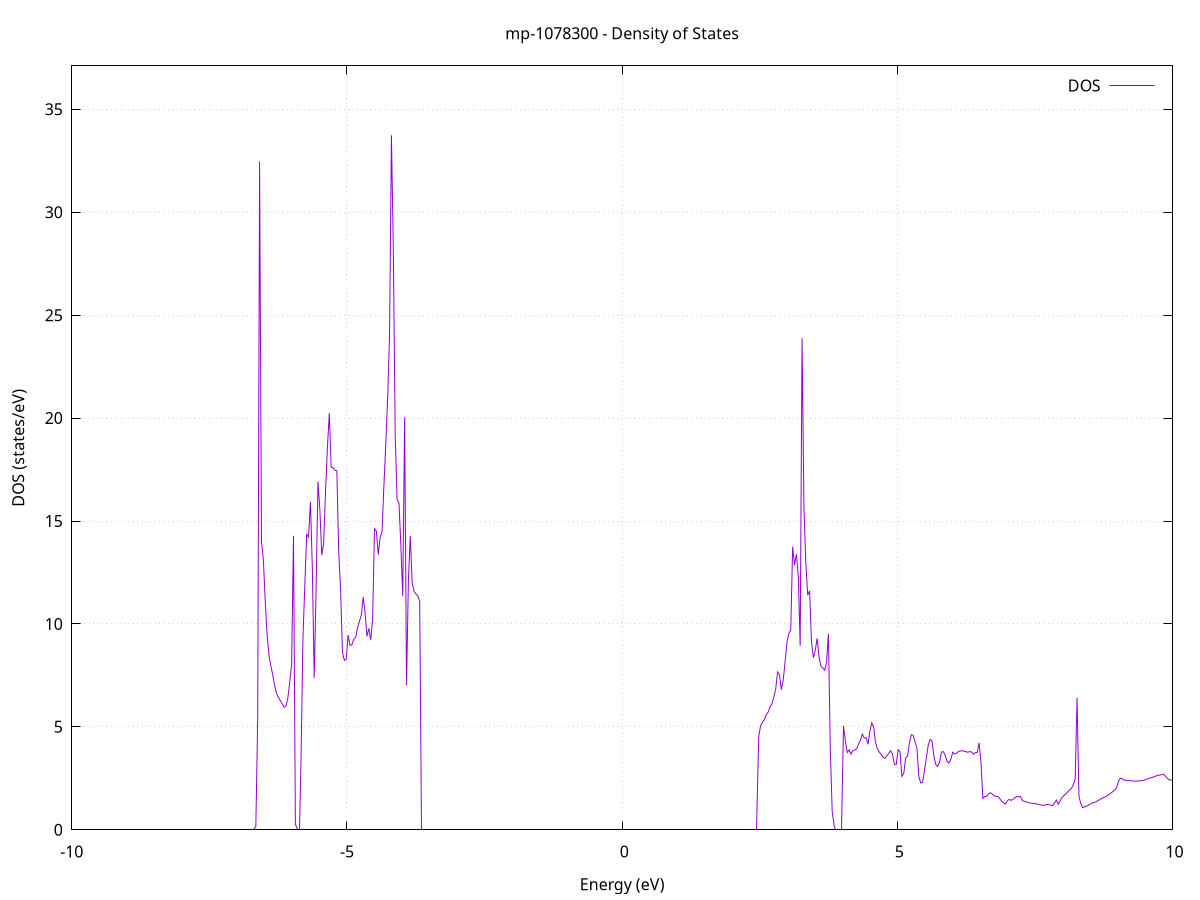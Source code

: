 set title 'mp-1078300 - Density of States'
set xlabel 'Energy (eV)'
set ylabel 'DOS (states/eV)'
set grid
set xrange [-10:10]
set yrange [0:37.111]
set xzeroaxis lt -1
set terminal png size 800,600
set output 'mp-1078300_dos_gnuplot.png'
plot '-' using 1:2 with lines title 'DOS'
-52.927300 0.000000
-52.893100 0.000000
-52.858900 0.000000
-52.824600 0.000000
-52.790400 0.000000
-52.756200 0.000000
-52.722000 0.000000
-52.687700 0.000000
-52.653500 0.000000
-52.619300 0.000000
-52.585100 0.000000
-52.550800 0.000000
-52.516600 0.000000
-52.482400 0.000000
-52.448200 0.000000
-52.413900 0.000000
-52.379700 0.000000
-52.345500 0.000000
-52.311300 0.000000
-52.277100 0.000000
-52.242800 0.000000
-52.208600 0.000000
-52.174400 0.000000
-52.140200 0.000000
-52.105900 0.000000
-52.071700 0.000000
-52.037500 0.000000
-52.003300 0.000000
-51.969000 0.000000
-51.934800 0.000000
-51.900600 0.000000
-51.866400 0.000000
-51.832100 0.000000
-51.797900 0.000000
-51.763700 0.000000
-51.729500 0.000000
-51.695200 0.000000
-51.661000 0.000000
-51.626800 0.000000
-51.592600 0.000000
-51.558300 0.000000
-51.524100 0.000000
-51.489900 0.000000
-51.455700 0.000000
-51.421400 0.000000
-51.387200 0.000000
-51.353000 0.000000
-51.318800 0.000000
-51.284500 0.000000
-51.250300 0.000000
-51.216100 0.000000
-51.181900 0.000000
-51.147600 0.000000
-51.113400 0.000000
-51.079200 0.000000
-51.045000 0.000000
-51.010800 0.000000
-50.976500 0.000000
-50.942300 0.000000
-50.908100 0.000000
-50.873900 0.000000
-50.839600 0.000000
-50.805400 0.000000
-50.771200 0.000000
-50.737000 0.000000
-50.702700 0.000000
-50.668500 0.000000
-50.634300 0.000000
-50.600100 0.000000
-50.565800 0.000000
-50.531600 0.000000
-50.497400 0.000000
-50.463200 0.000000
-50.428900 0.000000
-50.394700 0.000000
-50.360500 0.000000
-50.326300 0.000000
-50.292000 0.000000
-50.257800 0.000000
-50.223600 0.000000
-50.189400 0.000000
-50.155100 0.000000
-50.120900 0.000000
-50.086700 0.000000
-50.052500 0.000000
-50.018200 0.000000
-49.984000 0.000000
-49.949800 0.000000
-49.915600 0.000000
-49.881300 0.000000
-49.847100 0.000000
-49.812900 354.978300
-49.778700 0.000000
-49.744400 0.000000
-49.710200 0.000000
-49.676000 0.000000
-49.641800 0.000000
-49.607600 0.000000
-49.573300 0.000000
-49.539100 0.000000
-49.504900 0.000000
-49.470700 0.000000
-49.436400 0.000000
-49.402200 0.000000
-49.368000 0.000000
-49.333800 0.000000
-49.299500 0.000000
-49.265300 0.000000
-49.231100 0.000000
-49.196900 0.000000
-49.162600 0.000000
-49.128400 0.000000
-49.094200 0.000000
-49.060000 0.000000
-49.025700 0.000000
-48.991500 0.000000
-48.957300 0.000000
-48.923100 0.000000
-48.888800 0.000000
-48.854600 0.000000
-48.820400 0.000000
-48.786200 0.000000
-48.751900 0.000000
-48.717700 0.000000
-48.683500 0.000000
-48.649300 0.000000
-48.615000 0.000000
-48.580800 0.000000
-48.546600 0.000000
-48.512400 0.000000
-48.478100 0.000000
-48.443900 0.000000
-48.409700 0.000000
-48.375500 0.000000
-48.341300 0.000000
-48.307000 0.000000
-48.272800 0.000000
-48.238600 0.000000
-48.204400 0.000000
-48.170100 0.000000
-48.135900 0.000000
-48.101700 0.000000
-48.067500 0.000000
-48.033200 0.000000
-47.999000 0.000000
-47.964800 0.000000
-47.930600 0.000000
-47.896300 0.000000
-47.862100 0.000000
-47.827900 0.000000
-47.793700 0.000000
-47.759400 0.000000
-47.725200 0.000000
-47.691000 0.000000
-47.656800 0.000000
-47.622500 0.000000
-47.588300 0.000000
-47.554100 0.000000
-47.519900 0.000000
-47.485600 0.000000
-47.451400 0.000000
-47.417200 0.000000
-47.383000 0.000000
-47.348700 0.000000
-47.314500 0.000000
-47.280300 0.000000
-47.246100 0.000000
-47.211800 0.000000
-47.177600 0.000000
-47.143400 0.000000
-47.109200 0.000000
-47.075000 0.000000
-47.040700 0.000000
-47.006500 0.000000
-46.972300 0.000000
-46.938100 0.000000
-46.903800 0.000000
-46.869600 0.000000
-46.835400 0.000000
-46.801200 0.000000
-46.766900 0.000000
-46.732700 0.000000
-46.698500 0.000000
-46.664300 0.000000
-46.630000 0.000000
-46.595800 0.000000
-46.561600 0.000000
-46.527400 0.000000
-46.493100 0.000000
-46.458900 0.000000
-46.424700 0.000000
-46.390500 0.000000
-46.356200 0.000000
-46.322000 0.000000
-46.287800 0.000000
-46.253600 0.000000
-46.219300 0.000000
-46.185100 0.000000
-46.150900 0.000000
-46.116700 0.000000
-46.082400 0.000000
-46.048200 0.000000
-46.014000 0.000000
-45.979800 0.000000
-45.945500 0.000000
-45.911300 0.000000
-45.877100 0.000000
-45.842900 0.000000
-45.808700 0.000000
-45.774400 0.000000
-45.740200 0.000000
-45.706000 0.000000
-45.671800 0.000000
-45.637500 0.000000
-45.603300 0.000000
-45.569100 0.000000
-45.534900 0.000000
-45.500600 0.000000
-45.466400 0.000000
-45.432200 0.000000
-45.398000 0.000000
-45.363700 0.000000
-45.329500 0.000000
-45.295300 0.000000
-45.261100 0.000000
-45.226800 0.000000
-45.192600 0.000000
-45.158400 0.000000
-45.124200 0.000000
-45.089900 0.000000
-45.055700 0.000000
-45.021500 0.000000
-44.987300 0.000000
-44.953000 0.000000
-44.918800 0.000000
-44.884600 0.000000
-44.850400 0.000000
-44.816100 0.000000
-44.781900 0.000000
-44.747700 0.000000
-44.713500 0.000000
-44.679200 0.000000
-44.645000 0.000000
-44.610800 0.000000
-44.576600 0.000000
-44.542400 0.000000
-44.508100 0.000000
-44.473900 0.000000
-44.439700 0.000000
-44.405500 0.000000
-44.371200 0.000000
-44.337000 0.000000
-44.302800 0.000000
-44.268600 0.000000
-44.234300 0.000000
-44.200100 0.000000
-44.165900 0.000000
-44.131700 0.000000
-44.097400 0.000000
-44.063200 0.000000
-44.029000 0.000000
-43.994800 0.000000
-43.960500 0.000000
-43.926300 0.000000
-43.892100 0.000000
-43.857900 0.000000
-43.823600 0.000000
-43.789400 0.000000
-43.755200 0.000000
-43.721000 0.000000
-43.686700 0.000000
-43.652500 0.000000
-43.618300 0.000000
-43.584100 0.000000
-43.549800 0.000000
-43.515600 0.000000
-43.481400 0.000000
-43.447200 0.000000
-43.412900 0.000000
-43.378700 0.000000
-43.344500 0.000000
-43.310300 0.000000
-43.276100 0.000000
-43.241800 0.000000
-43.207600 0.000000
-43.173400 0.000000
-43.139200 0.000000
-43.104900 0.000000
-43.070700 0.000000
-43.036500 0.000000
-43.002300 0.000000
-42.968000 0.000000
-42.933800 0.000000
-42.899600 0.000000
-42.865400 0.000000
-42.831100 0.000000
-42.796900 0.000000
-42.762700 0.000000
-42.728500 0.000000
-42.694200 0.000000
-42.660000 0.000000
-42.625800 0.000000
-42.591600 0.000000
-42.557300 0.000000
-42.523100 0.000000
-42.488900 0.000000
-42.454700 0.000000
-42.420400 0.000000
-42.386200 0.000000
-42.352000 0.000000
-42.317800 0.000000
-42.283500 0.000000
-42.249300 0.000000
-42.215100 0.000000
-42.180900 0.000000
-42.146600 0.000000
-42.112400 0.000000
-42.078200 0.000000
-42.044000 0.000000
-42.009700 0.000000
-41.975500 0.000000
-41.941300 0.000000
-41.907100 0.000000
-41.872900 0.000000
-41.838600 0.000000
-41.804400 0.000000
-41.770200 0.000000
-41.736000 0.000000
-41.701700 0.000000
-41.667500 0.000000
-41.633300 0.000000
-41.599100 0.000000
-41.564800 0.000000
-41.530600 0.000000
-41.496400 0.000000
-41.462200 0.000000
-41.427900 0.000000
-41.393700 0.000000
-41.359500 0.000000
-41.325300 0.000000
-41.291000 0.000000
-41.256800 0.000000
-41.222600 0.000000
-41.188400 0.000000
-41.154100 0.000000
-41.119900 0.000000
-41.085700 0.000000
-41.051500 0.000000
-41.017200 0.000000
-40.983000 0.000000
-40.948800 0.000000
-40.914600 0.000000
-40.880300 0.000000
-40.846100 0.000000
-40.811900 0.000000
-40.777700 0.000000
-40.743400 0.000000
-40.709200 0.000000
-40.675000 0.000000
-40.640800 0.000000
-40.606600 0.000000
-40.572300 0.000000
-40.538100 0.000000
-40.503900 0.000000
-40.469700 0.000000
-40.435400 0.000000
-40.401200 0.000000
-40.367000 0.000000
-40.332800 0.000000
-40.298500 0.000000
-40.264300 0.000000
-40.230100 0.000000
-40.195900 0.000000
-40.161600 0.000000
-40.127400 0.000000
-40.093200 0.000000
-40.059000 0.000000
-40.024700 0.000000
-39.990500 0.000000
-39.956300 0.000000
-39.922100 0.000000
-39.887800 0.000000
-39.853600 0.000000
-39.819400 0.000000
-39.785200 0.000000
-39.750900 0.000000
-39.716700 0.000000
-39.682500 0.000000
-39.648300 0.000000
-39.614000 0.000000
-39.579800 0.000000
-39.545600 0.000000
-39.511400 0.000000
-39.477100 0.000000
-39.442900 0.000000
-39.408700 0.000000
-39.374500 0.000000
-39.340300 0.000000
-39.306000 0.000000
-39.271800 0.000000
-39.237600 0.000000
-39.203400 0.000000
-39.169100 0.000000
-39.134900 0.000000
-39.100700 0.000000
-39.066500 0.000000
-39.032200 0.000000
-38.998000 0.000000
-38.963800 0.000000
-38.929600 0.000000
-38.895300 0.000000
-38.861100 0.000000
-38.826900 0.000000
-38.792700 0.000000
-38.758400 0.000000
-38.724200 0.000000
-38.690000 0.000000
-38.655800 0.000000
-38.621500 0.000000
-38.587300 0.000000
-38.553100 0.000000
-38.518900 0.000000
-38.484600 0.000000
-38.450400 0.000000
-38.416200 0.000000
-38.382000 0.000000
-38.347700 0.000000
-38.313500 0.000000
-38.279300 0.000000
-38.245100 0.000000
-38.210800 0.000000
-38.176600 0.000000
-38.142400 0.000000
-38.108200 0.000000
-38.074000 0.000000
-38.039700 0.000000
-38.005500 0.000000
-37.971300 0.000000
-37.937100 0.000000
-37.902800 0.000000
-37.868600 0.000000
-37.834400 0.000000
-37.800200 0.000000
-37.765900 0.000000
-37.731700 0.000000
-37.697500 0.000000
-37.663300 0.000000
-37.629000 0.000000
-37.594800 0.000000
-37.560600 0.000000
-37.526400 0.000000
-37.492100 0.000000
-37.457900 0.000000
-37.423700 0.000000
-37.389500 0.000000
-37.355200 0.000000
-37.321000 0.000000
-37.286800 0.000000
-37.252600 0.000000
-37.218300 0.000000
-37.184100 0.000000
-37.149900 0.000000
-37.115700 0.000000
-37.081400 0.000000
-37.047200 0.000000
-37.013000 0.000000
-36.978800 0.000000
-36.944500 0.000000
-36.910300 0.000000
-36.876100 0.000000
-36.841900 0.000000
-36.807700 0.000000
-36.773400 0.000000
-36.739200 0.000000
-36.705000 0.000000
-36.670800 0.000000
-36.636500 0.000000
-36.602300 0.000000
-36.568100 0.000000
-36.533900 0.000000
-36.499600 0.000000
-36.465400 0.000000
-36.431200 0.000000
-36.397000 0.000000
-36.362700 0.000000
-36.328500 0.000000
-36.294300 0.000000
-36.260100 0.000000
-36.225800 0.000000
-36.191600 0.000000
-36.157400 0.000000
-36.123200 0.000000
-36.088900 0.000000
-36.054700 0.000000
-36.020500 0.000000
-35.986300 0.000000
-35.952000 0.000000
-35.917800 0.000000
-35.883600 0.000000
-35.849400 0.000000
-35.815100 0.000000
-35.780900 0.000000
-35.746700 0.000000
-35.712500 0.000000
-35.678200 0.000000
-35.644000 0.000000
-35.609800 0.000000
-35.575600 0.000000
-35.541400 0.000000
-35.507100 0.000000
-35.472900 0.000000
-35.438700 0.000000
-35.404500 0.000000
-35.370200 0.000000
-35.336000 0.000000
-35.301800 0.000000
-35.267600 0.000000
-35.233300 0.000000
-35.199100 0.000000
-35.164900 0.000000
-35.130700 0.000000
-35.096400 0.000000
-35.062200 0.000000
-35.028000 0.000000
-34.993800 0.000000
-34.959500 0.000000
-34.925300 0.000000
-34.891100 0.000000
-34.856900 0.000000
-34.822600 0.000000
-34.788400 0.000000
-34.754200 0.000000
-34.720000 0.000000
-34.685700 0.000000
-34.651500 0.000000
-34.617300 0.000000
-34.583100 0.000000
-34.548800 0.000000
-34.514600 0.000000
-34.480400 0.000000
-34.446200 0.000000
-34.411900 0.000000
-34.377700 0.000000
-34.343500 0.000000
-34.309300 0.000000
-34.275000 0.000000
-34.240800 0.000000
-34.206600 0.000000
-34.172400 0.000000
-34.138200 0.000000
-34.103900 0.000000
-34.069700 0.000000
-34.035500 0.000000
-34.001300 0.000000
-33.967000 0.000000
-33.932800 0.000000
-33.898600 0.000000
-33.864400 0.000000
-33.830100 0.000000
-33.795900 0.000000
-33.761700 0.000000
-33.727500 0.000000
-33.693200 0.000000
-33.659000 0.000000
-33.624800 0.000000
-33.590600 0.000000
-33.556300 0.000000
-33.522100 0.000000
-33.487900 0.000000
-33.453700 0.000000
-33.419400 0.000000
-33.385200 0.000000
-33.351000 0.000000
-33.316800 0.000000
-33.282500 0.000000
-33.248300 0.000000
-33.214100 0.000000
-33.179900 0.000000
-33.145600 0.000000
-33.111400 0.000000
-33.077200 0.000000
-33.043000 0.000000
-33.008700 0.000000
-32.974500 0.000000
-32.940300 0.000000
-32.906100 0.000000
-32.871900 0.000000
-32.837600 0.000000
-32.803400 0.000000
-32.769200 0.000000
-32.735000 0.000000
-32.700700 0.000000
-32.666500 0.000000
-32.632300 0.000000
-32.598100 0.000000
-32.563800 0.000000
-32.529600 0.000000
-32.495400 0.000000
-32.461200 0.000000
-32.426900 0.000000
-32.392700 0.000000
-32.358500 0.000000
-32.324300 0.000000
-32.290000 0.000000
-32.255800 0.000000
-32.221600 0.000000
-32.187400 0.000000
-32.153100 0.000000
-32.118900 0.000000
-32.084700 0.000000
-32.050500 0.000000
-32.016200 0.000000
-31.982000 0.000000
-31.947800 0.000000
-31.913600 0.000000
-31.879300 0.000000
-31.845100 0.000000
-31.810900 0.000000
-31.776700 0.000000
-31.742400 0.000000
-31.708200 0.000000
-31.674000 0.000000
-31.639800 0.000000
-31.605600 0.000000
-31.571300 0.000000
-31.537100 0.000000
-31.502900 0.000000
-31.468700 0.000000
-31.434400 0.000000
-31.400200 0.000000
-31.366000 0.000000
-31.331800 0.000000
-31.297500 0.000000
-31.263300 0.000000
-31.229100 0.000000
-31.194900 0.000000
-31.160600 0.000000
-31.126400 0.000000
-31.092200 0.000000
-31.058000 0.000000
-31.023700 0.000000
-30.989500 0.000000
-30.955300 0.000000
-30.921100 0.000000
-30.886800 0.000000
-30.852600 0.000000
-30.818400 0.000000
-30.784200 0.000000
-30.749900 0.000000
-30.715700 0.000000
-30.681500 0.000000
-30.647300 0.000000
-30.613000 0.000000
-30.578800 0.000000
-30.544600 0.000000
-30.510400 0.000000
-30.476100 0.000000
-30.441900 0.000000
-30.407700 0.000000
-30.373500 0.000000
-30.339300 0.000000
-30.305000 0.000000
-30.270800 0.000000
-30.236600 0.000000
-30.202400 0.000000
-30.168100 0.000000
-30.133900 0.000000
-30.099700 0.000000
-30.065500 0.000000
-30.031200 0.000000
-29.997000 0.000000
-29.962800 0.000000
-29.928600 0.000000
-29.894300 0.000000
-29.860100 0.000000
-29.825900 0.000000
-29.791700 0.000000
-29.757400 0.000000
-29.723200 0.000000
-29.689000 0.000000
-29.654800 0.000000
-29.620500 0.000000
-29.586300 0.000000
-29.552100 0.000000
-29.517900 0.000000
-29.483600 0.000000
-29.449400 0.000000
-29.415200 0.000000
-29.381000 0.000000
-29.346700 0.000000
-29.312500 0.000000
-29.278300 0.000000
-29.244100 0.000000
-29.209800 0.000000
-29.175600 0.000000
-29.141400 0.000000
-29.107200 0.000000
-29.073000 0.000000
-29.038700 0.000000
-29.004500 0.000000
-28.970300 0.000000
-28.936100 0.000000
-28.901800 0.000000
-28.867600 0.000000
-28.833400 72.379000
-28.799200 34.970900
-28.764900 27.640100
-28.730700 26.841900
-28.696500 0.000000
-28.662300 60.756100
-28.628000 24.156400
-28.593800 25.188100
-28.559600 30.116600
-28.525400 45.764800
-28.491100 0.000000
-28.456900 0.000000
-28.422700 0.000000
-28.388500 0.000000
-28.354200 0.000000
-28.320000 0.000000
-28.285800 0.000000
-28.251600 0.000000
-28.217300 0.000000
-28.183100 0.000000
-28.148900 0.000000
-28.114700 0.000000
-28.080400 0.000000
-28.046200 0.000000
-28.012000 0.000000
-27.977800 0.000000
-27.943500 0.000000
-27.909300 0.000000
-27.875100 0.000000
-27.840900 0.000000
-27.806600 0.000000
-27.772400 0.000000
-27.738200 0.000000
-27.704000 0.000000
-27.669800 0.000000
-27.635500 0.000000
-27.601300 0.000000
-27.567100 0.000000
-27.532900 0.000000
-27.498600 0.000000
-27.464400 0.000000
-27.430200 0.000000
-27.396000 0.000000
-27.361700 0.000000
-27.327500 0.000000
-27.293300 0.000000
-27.259100 0.000000
-27.224800 0.000000
-27.190600 0.000000
-27.156400 0.000000
-27.122200 0.000000
-27.087900 0.000000
-27.053700 0.000000
-27.019500 0.000000
-26.985300 0.000000
-26.951000 0.000000
-26.916800 0.000000
-26.882600 0.000000
-26.848400 0.000000
-26.814100 0.000000
-26.779900 0.000000
-26.745700 0.000000
-26.711500 0.000000
-26.677200 0.000000
-26.643000 0.000000
-26.608800 0.000000
-26.574600 0.000000
-26.540300 0.000000
-26.506100 0.000000
-26.471900 0.000000
-26.437700 0.000000
-26.403500 0.000000
-26.369200 0.000000
-26.335000 0.000000
-26.300800 0.000000
-26.266600 0.000000
-26.232300 0.000000
-26.198100 0.000000
-26.163900 0.000000
-26.129700 0.000000
-26.095400 0.000000
-26.061200 0.000000
-26.027000 0.000000
-25.992800 0.000000
-25.958500 0.000000
-25.924300 0.000000
-25.890100 0.000000
-25.855900 0.000000
-25.821600 0.000000
-25.787400 0.000000
-25.753200 0.000000
-25.719000 0.000000
-25.684700 0.000000
-25.650500 0.000000
-25.616300 0.000000
-25.582100 0.000000
-25.547800 0.000000
-25.513600 0.000000
-25.479400 0.000000
-25.445200 0.000000
-25.410900 0.000000
-25.376700 0.000000
-25.342500 0.000000
-25.308300 0.000000
-25.274000 0.000000
-25.239800 0.000000
-25.205600 0.000000
-25.171400 0.000000
-25.137200 0.000000
-25.102900 0.000000
-25.068700 0.000000
-25.034500 0.000000
-25.000300 0.000000
-24.966000 0.000000
-24.931800 0.000000
-24.897600 0.000000
-24.863400 0.000000
-24.829100 0.000000
-24.794900 0.000000
-24.760700 0.000000
-24.726500 0.000000
-24.692200 0.000000
-24.658000 0.000000
-24.623800 0.000000
-24.589600 0.000000
-24.555300 0.000000
-24.521100 0.000000
-24.486900 0.000000
-24.452700 0.000000
-24.418400 0.000000
-24.384200 0.000000
-24.350000 0.000000
-24.315800 0.000000
-24.281500 0.000000
-24.247300 0.000000
-24.213100 0.000000
-24.178900 0.000000
-24.144600 0.000000
-24.110400 0.000000
-24.076200 0.000000
-24.042000 0.000000
-24.007700 0.000000
-23.973500 0.000000
-23.939300 0.000000
-23.905100 0.000000
-23.870900 0.000000
-23.836600 0.000000
-23.802400 0.000000
-23.768200 0.000000
-23.734000 0.000000
-23.699700 0.000000
-23.665500 0.000000
-23.631300 0.000000
-23.597100 0.581800
-23.562800 1.683700
-23.528600 4.220800
-23.494400 9.446000
-23.460200 12.946400
-23.425900 21.656800
-23.391700 11.437000
-23.357500 8.683900
-23.323300 16.055500
-23.289000 14.314000
-23.254800 12.970600
-23.220600 12.210300
-23.186400 11.880600
-23.152100 12.505900
-23.117900 15.890900
-23.083700 3.567100
-23.049500 1.470600
-23.015200 38.135300
-22.981000 13.788300
-22.946800 12.058400
-22.912600 12.269100
-22.878300 12.951100
-22.844100 14.337500
-22.809900 15.985500
-22.775700 20.047700
-22.741400 26.487000
-22.707200 0.000000
-22.673000 0.000000
-22.638800 0.000000
-22.604600 0.000000
-22.570300 0.000000
-22.536100 0.000000
-22.501900 0.000000
-22.467700 0.000000
-22.433400 0.000000
-22.399200 0.000000
-22.365000 0.000000
-22.330800 0.000000
-22.296500 0.000000
-22.262300 0.000000
-22.228100 0.000000
-22.193900 0.000000
-22.159600 0.000000
-22.125400 0.000000
-22.091200 0.000000
-22.057000 0.000000
-22.022700 0.000000
-21.988500 0.000000
-21.954300 0.000000
-21.920100 0.000000
-21.885800 0.000000
-21.851600 0.000000
-21.817400 0.000000
-21.783200 0.000000
-21.748900 0.000000
-21.714700 0.000000
-21.680500 0.000000
-21.646300 0.000000
-21.612000 0.000000
-21.577800 0.000000
-21.543600 0.000000
-21.509400 0.000000
-21.475100 0.000000
-21.440900 0.000000
-21.406700 0.000000
-21.372500 0.000000
-21.338300 0.000000
-21.304000 0.000000
-21.269800 0.000000
-21.235600 0.000000
-21.201400 0.000000
-21.167100 0.000000
-21.132900 0.000000
-21.098700 0.000000
-21.064500 0.000000
-21.030200 0.000000
-20.996000 0.000000
-20.961800 0.000000
-20.927600 0.000000
-20.893300 0.000000
-20.859100 0.000000
-20.824900 0.000000
-20.790700 0.000000
-20.756400 0.000000
-20.722200 0.000000
-20.688000 0.000000
-20.653800 0.000000
-20.619500 0.000000
-20.585300 0.000000
-20.551100 0.000000
-20.516900 0.000000
-20.482600 0.000000
-20.448400 0.000000
-20.414200 0.000000
-20.380000 0.000000
-20.345700 0.000000
-20.311500 0.000000
-20.277300 0.000000
-20.243100 0.000000
-20.208800 0.000000
-20.174600 0.000000
-20.140400 0.000000
-20.106200 0.000000
-20.071900 0.000000
-20.037700 0.000000
-20.003500 0.000000
-19.969300 0.000000
-19.935100 0.000000
-19.900800 0.000000
-19.866600 0.000000
-19.832400 0.000000
-19.798200 0.000000
-19.763900 0.000000
-19.729700 0.000000
-19.695500 0.000000
-19.661300 0.000000
-19.627000 0.000000
-19.592800 0.000000
-19.558600 0.000000
-19.524400 0.000000
-19.490100 0.000000
-19.455900 0.000000
-19.421700 0.000000
-19.387500 0.000000
-19.353200 0.000000
-19.319000 0.000000
-19.284800 0.000000
-19.250600 0.000000
-19.216300 0.000000
-19.182100 0.000000
-19.147900 0.000000
-19.113700 0.000000
-19.079400 0.000000
-19.045200 0.000000
-19.011000 0.000000
-18.976800 0.000000
-18.942500 0.000000
-18.908300 0.000000
-18.874100 0.000000
-18.839900 0.000000
-18.805600 0.000000
-18.771400 0.000000
-18.737200 0.000000
-18.703000 0.000000
-18.668800 0.000000
-18.634500 0.000000
-18.600300 0.000000
-18.566100 0.000000
-18.531900 0.000000
-18.497600 0.000000
-18.463400 0.000000
-18.429200 0.000000
-18.395000 0.000000
-18.360700 0.000000
-18.326500 0.000000
-18.292300 0.000000
-18.258100 0.000000
-18.223800 0.000000
-18.189600 0.000000
-18.155400 0.000000
-18.121200 0.000000
-18.086900 0.000000
-18.052700 0.000000
-18.018500 0.000000
-17.984300 0.000000
-17.950000 0.000000
-17.915800 0.000000
-17.881600 0.000000
-17.847400 0.000000
-17.813100 0.000000
-17.778900 0.000000
-17.744700 0.000000
-17.710500 0.000000
-17.676200 0.000000
-17.642000 0.000000
-17.607800 0.000000
-17.573600 0.000000
-17.539300 0.000000
-17.505100 0.000000
-17.470900 0.000000
-17.436700 0.000000
-17.402500 0.000000
-17.368200 0.000000
-17.334000 0.000000
-17.299800 0.000000
-17.265600 0.000000
-17.231300 0.000000
-17.197100 0.000000
-17.162900 0.000000
-17.128700 0.000000
-17.094400 0.000000
-17.060200 0.000000
-17.026000 0.000000
-16.991800 0.000000
-16.957500 0.000000
-16.923300 0.000000
-16.889100 0.000000
-16.854900 0.000000
-16.820600 0.000000
-16.786400 0.000000
-16.752200 0.000000
-16.718000 0.000000
-16.683700 0.000000
-16.649500 0.000000
-16.615300 0.000000
-16.581100 0.000000
-16.546800 0.000000
-16.512600 0.000000
-16.478400 0.000000
-16.444200 0.000000
-16.409900 0.000000
-16.375700 0.000000
-16.341500 0.000000
-16.307300 0.000000
-16.273000 0.000000
-16.238800 0.000000
-16.204600 0.000000
-16.170400 0.000000
-16.136200 0.000000
-16.101900 0.000000
-16.067700 0.000000
-16.033500 0.000000
-15.999300 0.000000
-15.965000 0.000000
-15.930800 0.000000
-15.896600 0.000000
-15.862400 0.000000
-15.828100 0.000000
-15.793900 0.000000
-15.759700 0.000000
-15.725500 0.000000
-15.691200 0.000000
-15.657000 0.000000
-15.622800 0.000000
-15.588600 0.000000
-15.554300 0.000000
-15.520100 0.000000
-15.485900 0.000000
-15.451700 0.000000
-15.417400 0.000000
-15.383200 0.000000
-15.349000 0.000000
-15.314800 0.000000
-15.280500 0.000000
-15.246300 0.000000
-15.212100 0.000000
-15.177900 0.000000
-15.143600 0.000000
-15.109400 0.000000
-15.075200 0.000000
-15.041000 0.000000
-15.006700 0.000000
-14.972500 0.000000
-14.938300 0.000000
-14.904100 0.000000
-14.869900 0.000000
-14.835600 0.000000
-14.801400 0.000000
-14.767200 0.000000
-14.733000 0.000000
-14.698700 0.000000
-14.664500 0.000000
-14.630300 0.000000
-14.596100 0.000000
-14.561800 0.000000
-14.527600 0.000000
-14.493400 0.000000
-14.459200 0.000000
-14.424900 0.000000
-14.390700 0.000000
-14.356500 0.000000
-14.322300 0.000000
-14.288000 0.000000
-14.253800 0.000000
-14.219600 0.000000
-14.185400 0.000000
-14.151100 0.000000
-14.116900 0.000000
-14.082700 0.000000
-14.048500 0.000000
-14.014200 0.000000
-13.980000 0.000000
-13.945800 0.000000
-13.911600 0.000000
-13.877300 0.000000
-13.843100 0.000000
-13.808900 0.000000
-13.774700 0.000000
-13.740400 0.000000
-13.706200 0.000000
-13.672000 0.000000
-13.637800 0.000000
-13.603600 0.000000
-13.569300 0.000000
-13.535100 0.000000
-13.500900 0.000000
-13.466700 0.000000
-13.432400 0.000000
-13.398200 0.000000
-13.364000 0.000000
-13.329800 0.000000
-13.295500 0.000000
-13.261300 0.000000
-13.227100 0.000000
-13.192900 0.000000
-13.158600 0.000000
-13.124400 0.000000
-13.090200 0.000000
-13.056000 0.000000
-13.021700 0.000000
-12.987500 0.000000
-12.953300 0.000000
-12.919100 0.000000
-12.884800 0.000000
-12.850600 0.000000
-12.816400 0.000000
-12.782200 0.000000
-12.747900 0.000000
-12.713700 0.000000
-12.679500 0.000000
-12.645300 0.000000
-12.611000 0.000000
-12.576800 0.000000
-12.542600 0.000000
-12.508400 0.000000
-12.474100 0.000000
-12.439900 0.000000
-12.405700 0.000000
-12.371500 0.000000
-12.337200 0.000000
-12.303000 0.000000
-12.268800 0.000000
-12.234600 0.000000
-12.200400 0.000000
-12.166100 0.000000
-12.131900 0.000000
-12.097700 0.000000
-12.063500 0.000000
-12.029200 0.000000
-11.995000 0.000000
-11.960800 0.000000
-11.926600 0.000000
-11.892300 0.000000
-11.858100 0.000000
-11.823900 0.000000
-11.789700 0.000000
-11.755400 0.000000
-11.721200 0.000000
-11.687000 0.000000
-11.652800 0.000000
-11.618500 0.000000
-11.584300 0.000000
-11.550100 0.000000
-11.515900 0.000000
-11.481600 0.000000
-11.447400 0.000000
-11.413200 0.000000
-11.379000 0.000000
-11.344700 0.000000
-11.310500 0.000000
-11.276300 0.000000
-11.242100 0.000000
-11.207800 0.000000
-11.173600 0.000000
-11.139400 0.000000
-11.105200 0.000000
-11.070900 0.000000
-11.036700 0.000000
-11.002500 0.000000
-10.968300 0.000000
-10.934100 0.000000
-10.899800 0.000000
-10.865600 0.000000
-10.831400 0.000000
-10.797200 0.000000
-10.762900 0.000000
-10.728700 0.000000
-10.694500 0.000000
-10.660300 0.000000
-10.626000 0.000000
-10.591800 0.000000
-10.557600 0.000000
-10.523400 0.000000
-10.489100 0.000000
-10.454900 0.000000
-10.420700 0.000000
-10.386500 0.000000
-10.352200 0.000000
-10.318000 0.000000
-10.283800 0.000000
-10.249600 0.000000
-10.215300 0.000000
-10.181100 0.000000
-10.146900 0.000000
-10.112700 0.000000
-10.078400 0.000000
-10.044200 0.000000
-10.010000 0.000000
-9.975800 0.000000
-9.941500 0.000000
-9.907300 0.000000
-9.873100 0.000000
-9.838900 0.000000
-9.804600 0.000000
-9.770400 0.000000
-9.736200 0.000000
-9.702000 0.000000
-9.667800 0.000000
-9.633500 0.000000
-9.599300 0.000000
-9.565100 0.000000
-9.530900 0.000000
-9.496600 0.000000
-9.462400 0.000000
-9.428200 0.000000
-9.394000 0.000000
-9.359700 0.000000
-9.325500 0.000000
-9.291300 0.000000
-9.257100 0.000000
-9.222800 0.000000
-9.188600 0.000000
-9.154400 0.000000
-9.120200 0.000000
-9.085900 0.000000
-9.051700 0.000000
-9.017500 0.000000
-8.983300 0.000000
-8.949000 0.000000
-8.914800 0.000000
-8.880600 0.000000
-8.846400 0.000000
-8.812100 0.000000
-8.777900 0.000000
-8.743700 0.000000
-8.709500 0.000000
-8.675200 0.000000
-8.641000 0.000000
-8.606800 0.000000
-8.572600 0.000000
-8.538300 0.000000
-8.504100 0.000000
-8.469900 0.000000
-8.435700 0.000000
-8.401500 0.000000
-8.367200 0.000000
-8.333000 0.000000
-8.298800 0.000000
-8.264600 0.000000
-8.230300 0.000000
-8.196100 0.000000
-8.161900 0.000000
-8.127700 0.000000
-8.093400 0.000000
-8.059200 0.000000
-8.025000 0.000000
-7.990800 0.000000
-7.956500 0.000000
-7.922300 0.000000
-7.888100 0.000000
-7.853900 0.000000
-7.819600 0.000000
-7.785400 0.000000
-7.751200 0.000000
-7.717000 0.000000
-7.682700 0.000000
-7.648500 0.000000
-7.614300 0.000000
-7.580100 0.000000
-7.545800 0.000000
-7.511600 0.000000
-7.477400 0.000000
-7.443200 0.000000
-7.408900 0.000000
-7.374700 0.000000
-7.340500 0.000000
-7.306300 0.000000
-7.272000 0.000000
-7.237800 0.000000
-7.203600 0.000000
-7.169400 0.000000
-7.135200 0.000000
-7.100900 0.000000
-7.066700 0.000000
-7.032500 0.000000
-6.998300 0.000000
-6.964000 0.000000
-6.929800 0.000000
-6.895600 0.000000
-6.861400 0.000000
-6.827100 0.000000
-6.792900 0.000000
-6.758700 0.000000
-6.724500 0.000000
-6.690200 0.000000
-6.656000 0.155600
-6.621800 5.460900
-6.587600 32.462600
-6.553300 13.995000
-6.519100 13.112500
-6.484900 11.088900
-6.450700 9.422900
-6.416400 8.465000
-6.382200 7.947300
-6.348000 7.518700
-6.313800 7.001600
-6.279500 6.622500
-6.245300 6.432500
-6.211100 6.271300
-6.176900 6.126200
-6.142600 5.959900
-6.108400 6.009300
-6.074200 6.392900
-6.040000 7.174700
-6.005700 8.001000
-5.971500 14.279500
-5.937300 0.273700
-5.903100 0.000000
-5.868800 0.000000
-5.834600 3.433900
-5.800400 9.240900
-5.766200 11.876400
-5.732000 14.354400
-5.697700 14.219600
-5.663500 15.934800
-5.629300 12.712300
-5.595100 7.382700
-5.560800 11.730100
-5.526600 16.925300
-5.492400 15.555500
-5.458200 13.343200
-5.423900 13.907100
-5.389700 16.417400
-5.355500 18.542500
-5.321300 20.242700
-5.287000 17.608200
-5.252800 17.589500
-5.218600 17.465400
-5.184400 17.443500
-5.150100 13.507600
-5.115900 11.652800
-5.081700 8.608600
-5.047500 8.232500
-5.013200 8.275400
-4.979000 9.459400
-4.944800 8.954200
-4.910600 8.987000
-4.876300 9.255500
-4.842100 9.342800
-4.807900 9.804200
-4.773700 10.124600
-4.739400 10.429200
-4.705200 11.307300
-4.671000 10.545000
-4.636800 9.393600
-4.602500 9.783500
-4.568300 9.220300
-4.534100 10.227100
-4.499900 14.632300
-4.465700 14.506400
-4.431400 13.371800
-4.397200 14.208200
-4.363000 14.469400
-4.328800 16.725100
-4.294500 18.751500
-4.260300 21.018700
-4.226100 24.057700
-4.191900 33.737300
-4.157600 28.189000
-4.123400 19.146900
-4.089200 16.039000
-4.055000 15.882800
-4.020700 13.803200
-3.986500 11.345900
-3.952300 20.037400
-3.918100 7.026800
-3.883800 12.096200
-3.849600 14.276000
-3.815400 11.998800
-3.781200 11.578500
-3.746900 11.455100
-3.712700 11.376200
-3.678500 11.081800
-3.644300 0.000000
-3.610000 0.000000
-3.575800 0.000000
-3.541600 0.000000
-3.507400 0.000000
-3.473100 0.000000
-3.438900 0.000000
-3.404700 0.000000
-3.370500 0.000000
-3.336200 0.000000
-3.302000 0.000000
-3.267800 0.000000
-3.233600 0.000000
-3.199400 0.000000
-3.165100 0.000000
-3.130900 0.000000
-3.096700 0.000000
-3.062500 0.000000
-3.028200 0.000000
-2.994000 0.000000
-2.959800 0.000000
-2.925600 0.000000
-2.891300 0.000000
-2.857100 0.000000
-2.822900 0.000000
-2.788700 0.000000
-2.754400 0.000000
-2.720200 0.000000
-2.686000 0.000000
-2.651800 0.000000
-2.617500 0.000000
-2.583300 0.000000
-2.549100 0.000000
-2.514900 0.000000
-2.480600 0.000000
-2.446400 0.000000
-2.412200 0.000000
-2.378000 0.000000
-2.343700 0.000000
-2.309500 0.000000
-2.275300 0.000000
-2.241100 0.000000
-2.206800 0.000000
-2.172600 0.000000
-2.138400 0.000000
-2.104200 0.000000
-2.069900 0.000000
-2.035700 0.000000
-2.001500 0.000000
-1.967300 0.000000
-1.933100 0.000000
-1.898800 0.000000
-1.864600 0.000000
-1.830400 0.000000
-1.796200 0.000000
-1.761900 0.000000
-1.727700 0.000000
-1.693500 0.000000
-1.659300 0.000000
-1.625000 0.000000
-1.590800 0.000000
-1.556600 0.000000
-1.522400 0.000000
-1.488100 0.000000
-1.453900 0.000000
-1.419700 0.000000
-1.385500 0.000000
-1.351200 0.000000
-1.317000 0.000000
-1.282800 0.000000
-1.248600 0.000000
-1.214300 0.000000
-1.180100 0.000000
-1.145900 0.000000
-1.111700 0.000000
-1.077400 0.000000
-1.043200 0.000000
-1.009000 0.000000
-0.974800 0.000000
-0.940500 0.000000
-0.906300 0.000000
-0.872100 0.000000
-0.837900 0.000000
-0.803600 0.000000
-0.769400 0.000000
-0.735200 0.000000
-0.701000 0.000000
-0.666800 0.000000
-0.632500 0.000000
-0.598300 0.000000
-0.564100 0.000000
-0.529900 0.000000
-0.495600 0.000000
-0.461400 0.000000
-0.427200 0.000000
-0.393000 0.000000
-0.358700 0.000000
-0.324500 0.000000
-0.290300 0.000000
-0.256100 0.000000
-0.221800 0.000000
-0.187600 0.000000
-0.153400 0.000000
-0.119200 0.000000
-0.084900 0.000000
-0.050700 0.000000
-0.016500 0.000000
0.017700 0.000000
0.052000 0.000000
0.086200 0.000000
0.120400 0.000000
0.154600 0.000000
0.188900 0.000000
0.223100 0.000000
0.257300 0.000000
0.291500 0.000000
0.325800 0.000000
0.360000 0.000000
0.394200 0.000000
0.428400 0.000000
0.462700 0.000000
0.496900 0.000000
0.531100 0.000000
0.565300 0.000000
0.599500 0.000000
0.633800 0.000000
0.668000 0.000000
0.702200 0.000000
0.736400 0.000000
0.770700 0.000000
0.804900 0.000000
0.839100 0.000000
0.873300 0.000000
0.907600 0.000000
0.941800 0.000000
0.976000 0.000000
1.010200 0.000000
1.044500 0.000000
1.078700 0.000000
1.112900 0.000000
1.147100 0.000000
1.181400 0.000000
1.215600 0.000000
1.249800 0.000000
1.284000 0.000000
1.318300 0.000000
1.352500 0.000000
1.386700 0.000000
1.420900 0.000000
1.455200 0.000000
1.489400 0.000000
1.523600 0.000000
1.557800 0.000000
1.592100 0.000000
1.626300 0.000000
1.660500 0.000000
1.694700 0.000000
1.729000 0.000000
1.763200 0.000000
1.797400 0.000000
1.831600 0.000000
1.865900 0.000000
1.900100 0.000000
1.934300 0.000000
1.968500 0.000000
2.002700 0.000000
2.037000 0.000000
2.071200 0.000000
2.105400 0.000000
2.139600 0.000000
2.173900 0.000000
2.208100 0.000000
2.242300 0.000000
2.276500 0.000000
2.310800 0.000000
2.345000 0.000000
2.379200 0.000000
2.413400 0.000000
2.447700 0.000000
2.481900 4.537200
2.516100 5.060800
2.550300 5.215300
2.584600 5.350200
2.618800 5.590500
2.653000 5.714500
2.687200 5.967200
2.721500 6.119800
2.755700 6.443600
2.789900 6.833300
2.824100 7.666900
2.858400 7.543300
2.892600 6.813900
2.926800 7.267100
2.961000 8.151800
2.995300 9.124000
3.029500 9.541400
3.063700 9.703700
3.097900 13.745300
3.132200 12.854100
3.166400 13.393200
3.200600 12.307100
3.234800 8.942900
3.269000 23.880500
3.303300 15.672000
3.337500 12.949200
3.371700 11.397600
3.405900 11.602600
3.440200 9.161000
3.474400 8.359500
3.508600 8.712200
3.542800 9.302100
3.577100 8.396200
3.611300 7.949900
3.645500 7.859600
3.679700 7.755300
3.714000 8.133200
3.748200 9.522800
3.782400 3.888600
3.816600 0.892300
3.850900 0.208500
3.885100 0.000000
3.919300 0.000000
3.953500 0.000000
3.987800 0.000000
4.022000 5.051500
4.056200 4.318000
4.090400 3.751800
4.124700 3.881200
4.158900 3.676200
4.193100 3.856100
4.227300 3.874100
4.261600 3.935400
4.295800 4.166700
4.330000 4.348400
4.364200 4.650700
4.398500 4.459500
4.432700 4.472900
4.466900 4.153400
4.501100 4.779900
4.535300 5.191000
4.569600 5.009300
4.603800 4.241200
4.638000 3.930900
4.672200 3.775300
4.706500 3.662400
4.740700 3.512500
4.774900 3.472700
4.809100 3.592800
4.843400 3.706200
4.877600 3.840900
4.911800 3.677800
4.946000 3.185100
4.980300 3.173000
5.014500 3.886000
5.048700 3.793900
5.082900 2.598000
5.117200 2.740700
5.151400 3.494200
5.185600 3.571000
5.219800 4.232400
5.254100 4.616400
5.288300 4.578600
5.322500 4.263900
5.356700 3.963200
5.391000 2.577200
5.425200 2.273400
5.459400 2.303500
5.493600 2.879200
5.527900 3.486900
5.562100 4.112700
5.596300 4.388800
5.630500 4.310200
5.664800 3.582600
5.699000 3.168800
5.733200 3.079700
5.767400 3.272500
5.801600 3.775800
5.835900 3.795900
5.870100 3.616300
5.904300 3.325700
5.938500 3.239600
5.972800 3.429800
6.007000 3.768000
6.041200 3.683400
6.075400 3.714700
6.109700 3.798100
6.143900 3.827900
6.178100 3.845200
6.212300 3.813100
6.246600 3.794800
6.280800 3.762400
6.315000 3.797400
6.349200 3.780500
6.383500 3.669000
6.417700 3.758000
6.451900 3.756900
6.486100 4.223300
6.520400 3.278800
6.554600 1.524100
6.588800 1.615000
6.623000 1.625700
6.657300 1.742400
6.691500 1.800200
6.725700 1.735300
6.759900 1.648900
6.794200 1.619500
6.828400 1.612600
6.862600 1.512400
6.896800 1.376300
6.931100 1.310500
6.965300 1.247300
6.999500 1.412700
7.033700 1.477000
7.067900 1.425000
7.102200 1.487400
7.136400 1.559600
7.170600 1.616000
7.204800 1.605900
7.239100 1.608700
7.273300 1.420000
7.307500 1.382200
7.341700 1.352200
7.376000 1.325100
7.410200 1.298100
7.444400 1.287900
7.478600 1.284000
7.512900 1.265800
7.547100 1.241400
7.581300 1.222700
7.615500 1.204500
7.649800 1.190400
7.684000 1.199600
7.718200 1.233800
7.752400 1.219400
7.786700 1.197300
7.820900 1.173500
7.855100 1.308800
7.889300 1.447700
7.923600 1.236300
7.957800 1.403200
7.992000 1.567300
8.026200 1.659600
8.060500 1.737900
8.094700 1.842600
8.128900 1.932400
8.163100 2.006500
8.197400 2.189300
8.231600 2.471600
8.265800 6.411400
8.300000 1.619400
8.334200 1.270200
8.368500 1.073000
8.402700 1.116400
8.436900 1.145900
8.471100 1.189200
8.505400 1.251500
8.539600 1.303300
8.573800 1.325300
8.608000 1.356900
8.642300 1.403400
8.676500 1.461000
8.710700 1.522700
8.744900 1.558400
8.779200 1.597500
8.813400 1.654700
8.847600 1.721500
8.881800 1.790100
8.916100 1.851900
8.950300 1.933600
8.984500 2.039200
9.018700 2.352300
9.053000 2.506100
9.087200 2.479200
9.121400 2.407600
9.155600 2.402900
9.189900 2.392700
9.224100 2.389400
9.258300 2.371900
9.292500 2.371600
9.326800 2.362800
9.361000 2.366600
9.395200 2.374200
9.429400 2.384700
9.463700 2.396900
9.497900 2.424100
9.532100 2.457500
9.566300 2.491400
9.600600 2.520600
9.634800 2.546700
9.669000 2.578600
9.703200 2.616500
9.737400 2.643100
9.771700 2.659700
9.805900 2.676100
9.840100 2.696300
9.874300 2.588600
9.908600 2.492500
9.942800 2.428700
9.977000 2.413500
10.011200 2.410800
10.045500 2.418400
10.079700 2.433000
10.113900 2.449700
10.148100 2.470700
10.182400 2.543600
10.216600 2.634800
10.250800 2.693100
10.285000 2.743900
10.319300 3.603100
10.353500 2.942500
10.387700 2.969200
10.421900 2.525200
10.456200 2.404800
10.490400 2.502500
10.524600 2.690600
10.558800 2.929700
10.593100 2.912000
10.627300 2.669200
10.661500 2.302000
10.695700 1.839800
10.730000 1.431800
10.764200 1.283400
10.798400 1.225800
10.832600 1.229400
10.866900 1.419100
10.901100 1.519100
10.935300 1.512100
10.969500 1.597800
11.003700 1.627100
11.038000 1.550400
11.072200 1.700100
11.106400 1.726600
11.140600 1.784100
11.174900 1.835900
11.209100 1.915900
11.243300 2.020700
11.277500 1.876500
11.311800 1.868600
11.346000 2.427100
11.380200 2.766900
11.414400 2.983600
11.448700 2.949000
11.482900 2.586800
11.517100 2.497000
11.551300 2.437100
11.585600 2.319500
11.619800 2.132400
11.654000 1.837400
11.688200 1.783100
11.722500 1.699700
11.756700 1.633500
11.790900 1.473800
11.825100 1.450100
11.859400 1.394900
11.893600 1.211100
11.927800 1.066300
11.962000 0.843300
11.996300 0.745200
12.030500 0.568700
12.064700 0.382900
12.098900 0.294600
12.133200 0.215000
12.167400 0.141500
12.201600 0.059700
12.235800 0.042600
12.270000 0.028200
12.304300 0.016600
12.338500 0.007700
12.372700 0.002100
12.406900 0.000000
12.441200 0.000000
12.475400 0.000000
12.509600 0.000000
12.543800 0.000000
12.578100 0.000000
12.612300 0.000000
12.646500 0.000000
12.680700 0.000000
12.715000 0.000000
12.749200 0.000000
12.783400 0.000000
12.817600 0.000000
12.851900 0.000000
12.886100 0.000000
12.920300 0.000000
12.954500 0.000000
12.988800 0.000000
13.023000 0.000000
13.057200 0.000000
13.091400 0.000000
13.125700 0.000000
13.159900 0.000000
13.194100 0.000000
13.228300 0.000000
13.262600 0.000000
13.296800 0.000000
13.331000 0.000000
13.365200 0.000000
13.399500 0.000000
13.433700 0.000000
13.467900 0.000000
13.502100 0.000000
13.536300 0.000000
13.570600 0.000000
13.604800 0.000000
13.639000 0.000000
13.673200 0.000000
13.707500 0.000000
13.741700 0.000000
13.775900 0.000000
13.810100 0.000000
13.844400 0.000000
13.878600 0.000000
13.912800 0.000000
13.947000 0.000000
13.981300 0.000000
14.015500 0.000000
14.049700 0.000000
14.083900 0.000000
14.118200 0.000000
14.152400 0.000000
14.186600 0.000000
14.220800 0.000000
14.255100 0.000000
14.289300 0.000000
14.323500 0.000000
14.357700 0.000000
14.392000 0.000000
14.426200 0.000000
14.460400 0.000000
14.494600 0.000000
14.528900 0.000000
14.563100 0.000000
14.597300 0.000000
14.631500 0.000000
14.665800 0.000000
14.700000 0.000000
14.734200 0.000000
14.768400 0.000000
14.802600 0.000000
14.836900 0.000000
14.871100 0.000000
14.905300 0.000000
14.939500 0.000000
14.973800 0.000000
15.008000 0.000000
15.042200 0.000000
15.076400 0.000000
15.110700 0.000000
15.144900 0.000000
15.179100 0.000000
15.213300 0.000000
15.247600 0.000000
15.281800 0.000000
15.316000 0.000000
15.350200 0.000000
15.384500 0.000000
15.418700 0.000000
15.452900 0.000000
15.487100 0.000000
15.521400 0.000000
e
